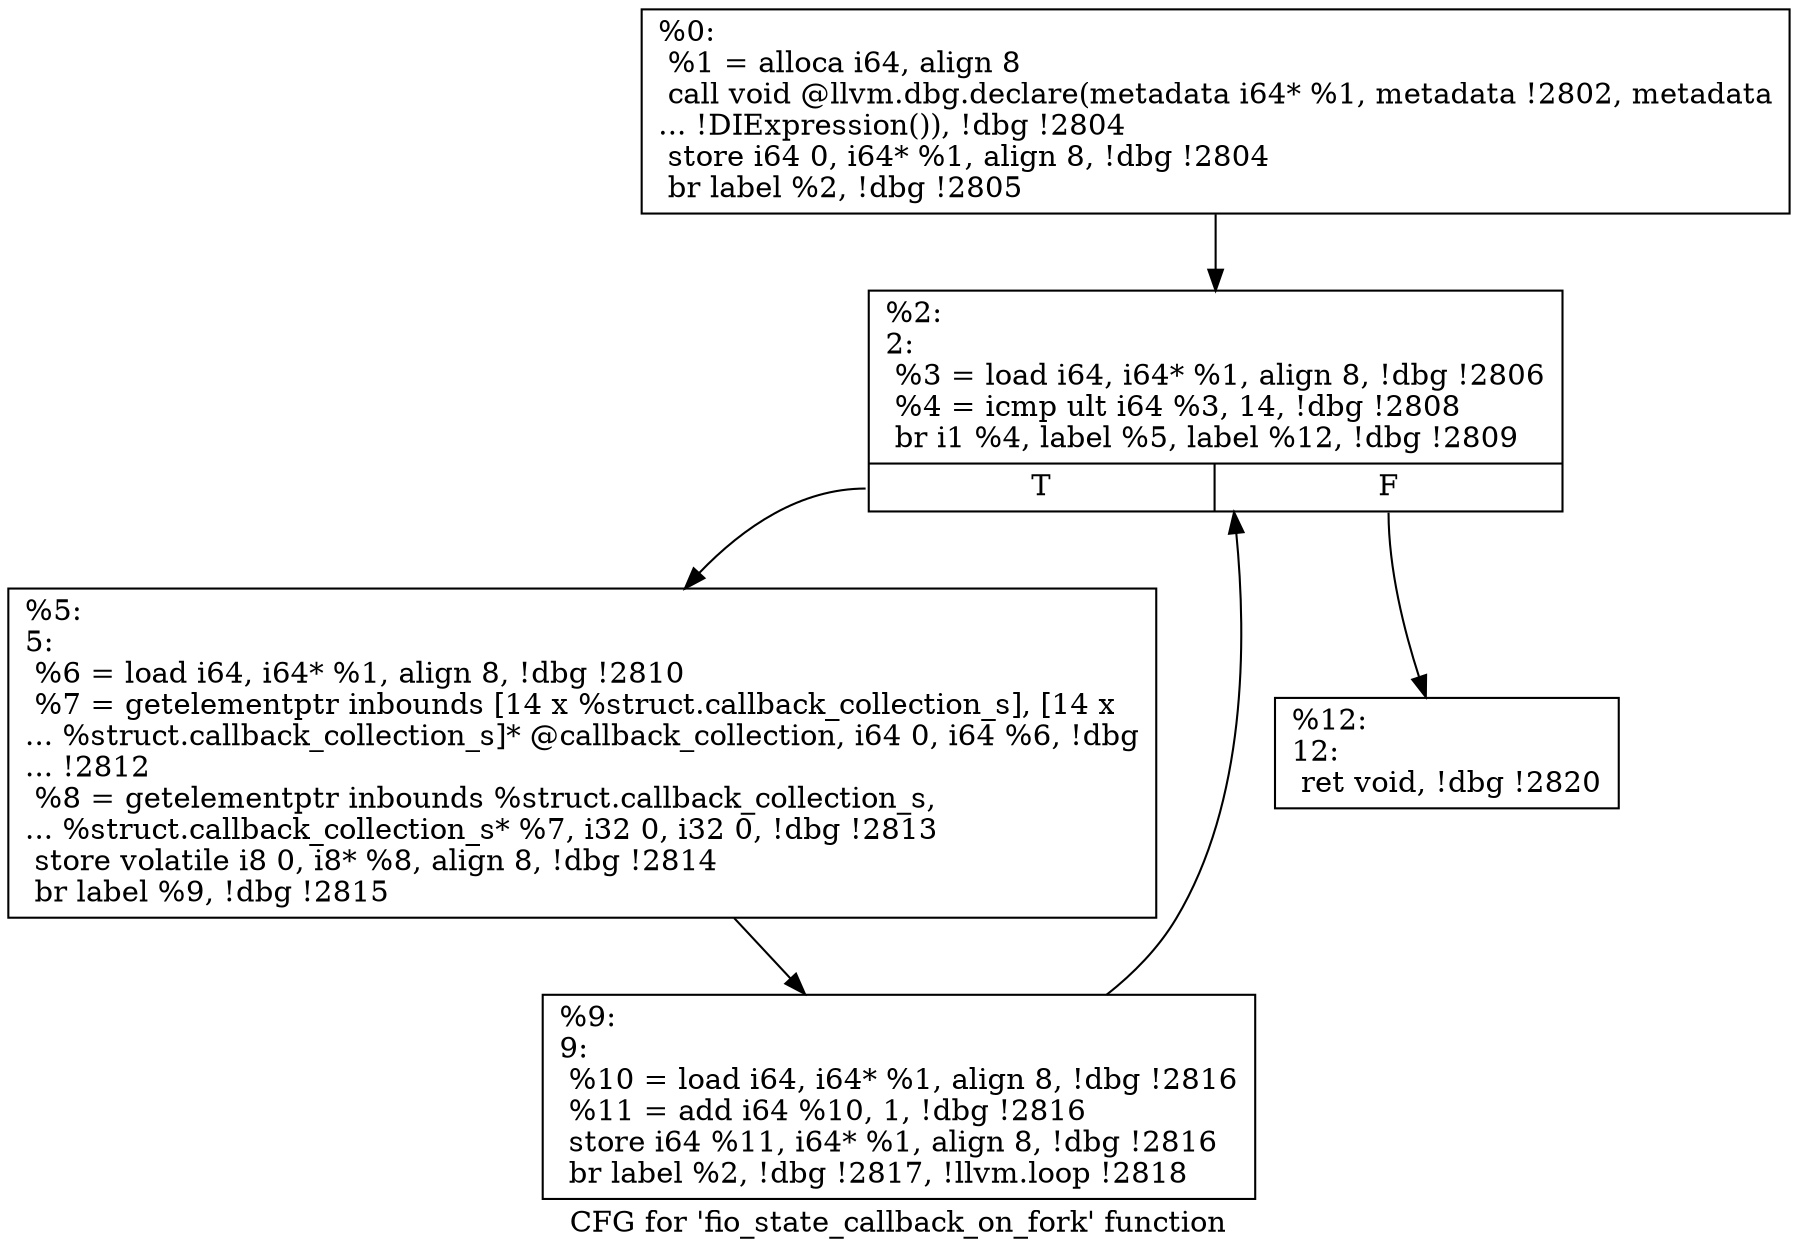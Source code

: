 digraph "CFG for 'fio_state_callback_on_fork' function" {
	label="CFG for 'fio_state_callback_on_fork' function";

	Node0x5568516a6c80 [shape=record,label="{%0:\l  %1 = alloca i64, align 8\l  call void @llvm.dbg.declare(metadata i64* %1, metadata !2802, metadata\l... !DIExpression()), !dbg !2804\l  store i64 0, i64* %1, align 8, !dbg !2804\l  br label %2, !dbg !2805\l}"];
	Node0x5568516a6c80 -> Node0x5568516a6f50;
	Node0x5568516a6f50 [shape=record,label="{%2:\l2:                                                \l  %3 = load i64, i64* %1, align 8, !dbg !2806\l  %4 = icmp ult i64 %3, 14, !dbg !2808\l  br i1 %4, label %5, label %12, !dbg !2809\l|{<s0>T|<s1>F}}"];
	Node0x5568516a6f50:s0 -> Node0x5568516a6fa0;
	Node0x5568516a6f50:s1 -> Node0x5568516a7040;
	Node0x5568516a6fa0 [shape=record,label="{%5:\l5:                                                \l  %6 = load i64, i64* %1, align 8, !dbg !2810\l  %7 = getelementptr inbounds [14 x %struct.callback_collection_s], [14 x\l... %struct.callback_collection_s]* @callback_collection, i64 0, i64 %6, !dbg\l... !2812\l  %8 = getelementptr inbounds %struct.callback_collection_s,\l... %struct.callback_collection_s* %7, i32 0, i32 0, !dbg !2813\l  store volatile i8 0, i8* %8, align 8, !dbg !2814\l  br label %9, !dbg !2815\l}"];
	Node0x5568516a6fa0 -> Node0x5568516a6ff0;
	Node0x5568516a6ff0 [shape=record,label="{%9:\l9:                                                \l  %10 = load i64, i64* %1, align 8, !dbg !2816\l  %11 = add i64 %10, 1, !dbg !2816\l  store i64 %11, i64* %1, align 8, !dbg !2816\l  br label %2, !dbg !2817, !llvm.loop !2818\l}"];
	Node0x5568516a6ff0 -> Node0x5568516a6f50;
	Node0x5568516a7040 [shape=record,label="{%12:\l12:                                               \l  ret void, !dbg !2820\l}"];
}
